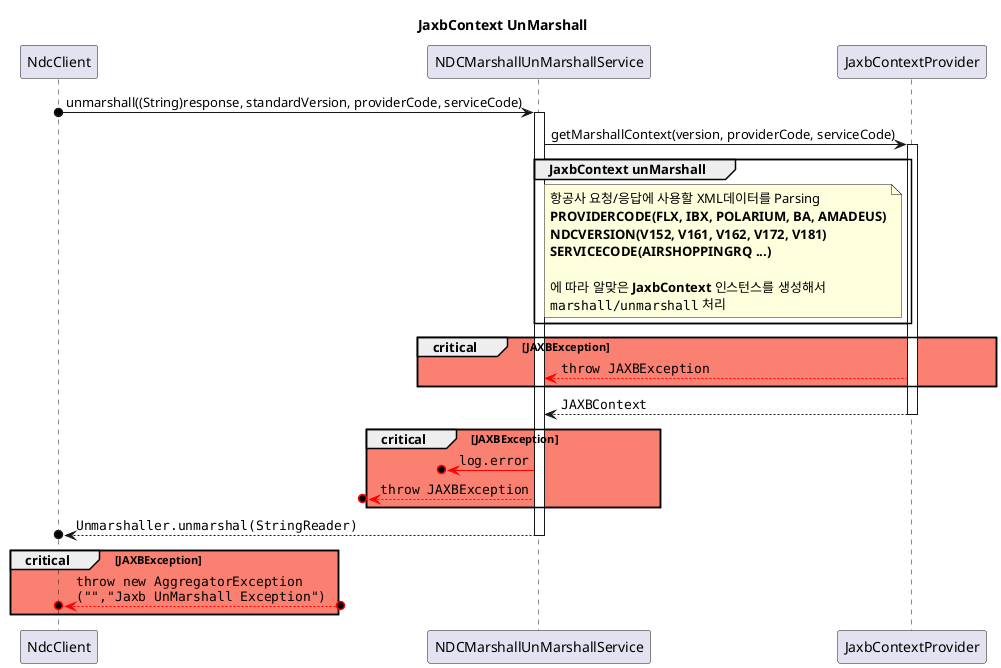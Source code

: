@startuml

title **JaxbContext UnMarshall**

participant NdcClient
participant NDCMarshallUnMarshallService as marshall
participant JaxbContextProvider as jaxb

' mashall start ================================================================================
NdcClient o-> marshall ++ : unmarshall((String)response, standardVersion, providerCode, serviceCode)

    ' jaxb start  ================================================================================
    marshall -> jaxb ++ : getMarshallContext(version, providerCode, serviceCode)
        ' JaxbContext UnMarshall
        group JaxbContext unMarshall
            note left of jaxb
            항공사 요청/응답에 사용할 XML데이터를 Parsing
            **PROVIDERCODE(FLX, IBX, POLARIUM, BA, AMADEUS)**
            **NDCVERSION(V152, V161, V162, V172, V181)**
            **SERVICECODE(AIRSHOPPINGRQ ...)**

            에 따라 알맞은 **JaxbContext** 인스턴스를 생성해서
            ""marshall/unmarshall"" 처리
            end note
        end

        critical #Salmon JAXBException
            ' Logger
            marshall <[#red]-- jaxb: ""throw JAXBException""
        end

    marshall <-- jaxb -- : ""JAXBContext""
    ' jaxb end ================================================================================

    critical #Salmon JAXBException
        ' Logger
        ?o<[#red]- marshall: ""log.error""
        ?o<[#red]-- marshall: ""throw JAXBException""
    end

NdcClient o<-- marshall -- : ""Unmarshaller.unmarshal(StringReader)""

critical #Salmon JAXBException
    ' Logger
    NdcClient o<[#red]--o?: ""throw new AggregatorException""\n""(~"","Jaxb UnMarshall Exception")""
end
' mashall end ================================================================================
@enduml